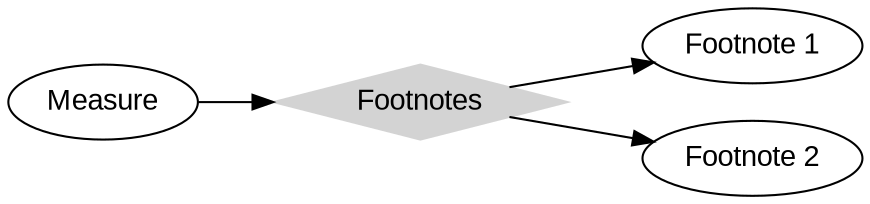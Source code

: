 digraph {
    rankdir="LR"
    fontname="Arial,sans-serif"
    node [fontname="Arial,sans-serif"]
    edge [fontname="Arial,sans-serif"]

    node [shape=diamond,style=filled,color=lightgrey];
    "Footnotes"

    node [shape=ellipse,style=unfilled,color=black];
    "Measure" -> "Footnotes"
    "Footnotes" -> "Footnote 1"
    "Footnotes" -> "Footnote 2"
}
